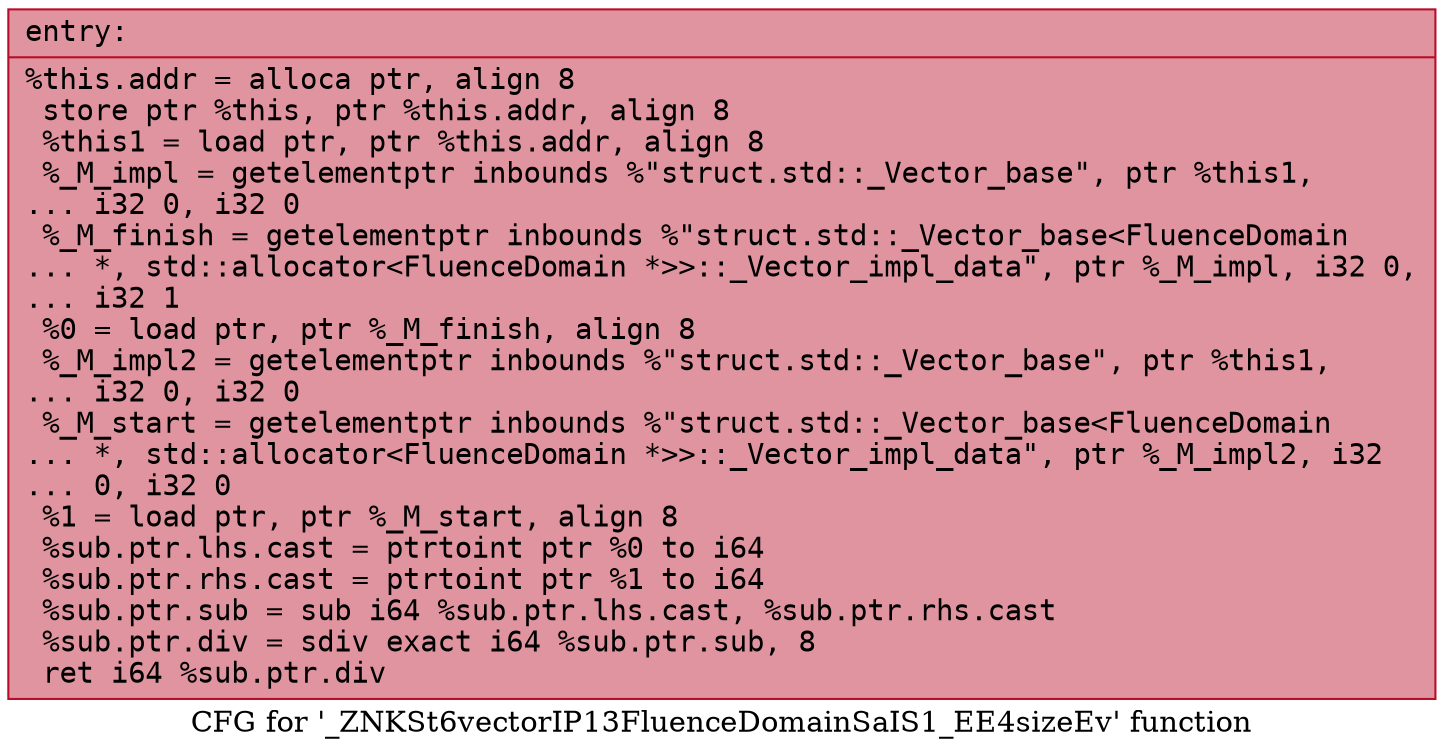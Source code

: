 digraph "CFG for '_ZNKSt6vectorIP13FluenceDomainSaIS1_EE4sizeEv' function" {
	label="CFG for '_ZNKSt6vectorIP13FluenceDomainSaIS1_EE4sizeEv' function";

	Node0x556c3c777460 [shape=record,color="#b70d28ff", style=filled, fillcolor="#b70d2870" fontname="Courier",label="{entry:\l|  %this.addr = alloca ptr, align 8\l  store ptr %this, ptr %this.addr, align 8\l  %this1 = load ptr, ptr %this.addr, align 8\l  %_M_impl = getelementptr inbounds %\"struct.std::_Vector_base\", ptr %this1,\l... i32 0, i32 0\l  %_M_finish = getelementptr inbounds %\"struct.std::_Vector_base\<FluenceDomain\l... *, std::allocator\<FluenceDomain *\>\>::_Vector_impl_data\", ptr %_M_impl, i32 0,\l... i32 1\l  %0 = load ptr, ptr %_M_finish, align 8\l  %_M_impl2 = getelementptr inbounds %\"struct.std::_Vector_base\", ptr %this1,\l... i32 0, i32 0\l  %_M_start = getelementptr inbounds %\"struct.std::_Vector_base\<FluenceDomain\l... *, std::allocator\<FluenceDomain *\>\>::_Vector_impl_data\", ptr %_M_impl2, i32\l... 0, i32 0\l  %1 = load ptr, ptr %_M_start, align 8\l  %sub.ptr.lhs.cast = ptrtoint ptr %0 to i64\l  %sub.ptr.rhs.cast = ptrtoint ptr %1 to i64\l  %sub.ptr.sub = sub i64 %sub.ptr.lhs.cast, %sub.ptr.rhs.cast\l  %sub.ptr.div = sdiv exact i64 %sub.ptr.sub, 8\l  ret i64 %sub.ptr.div\l}"];
}
